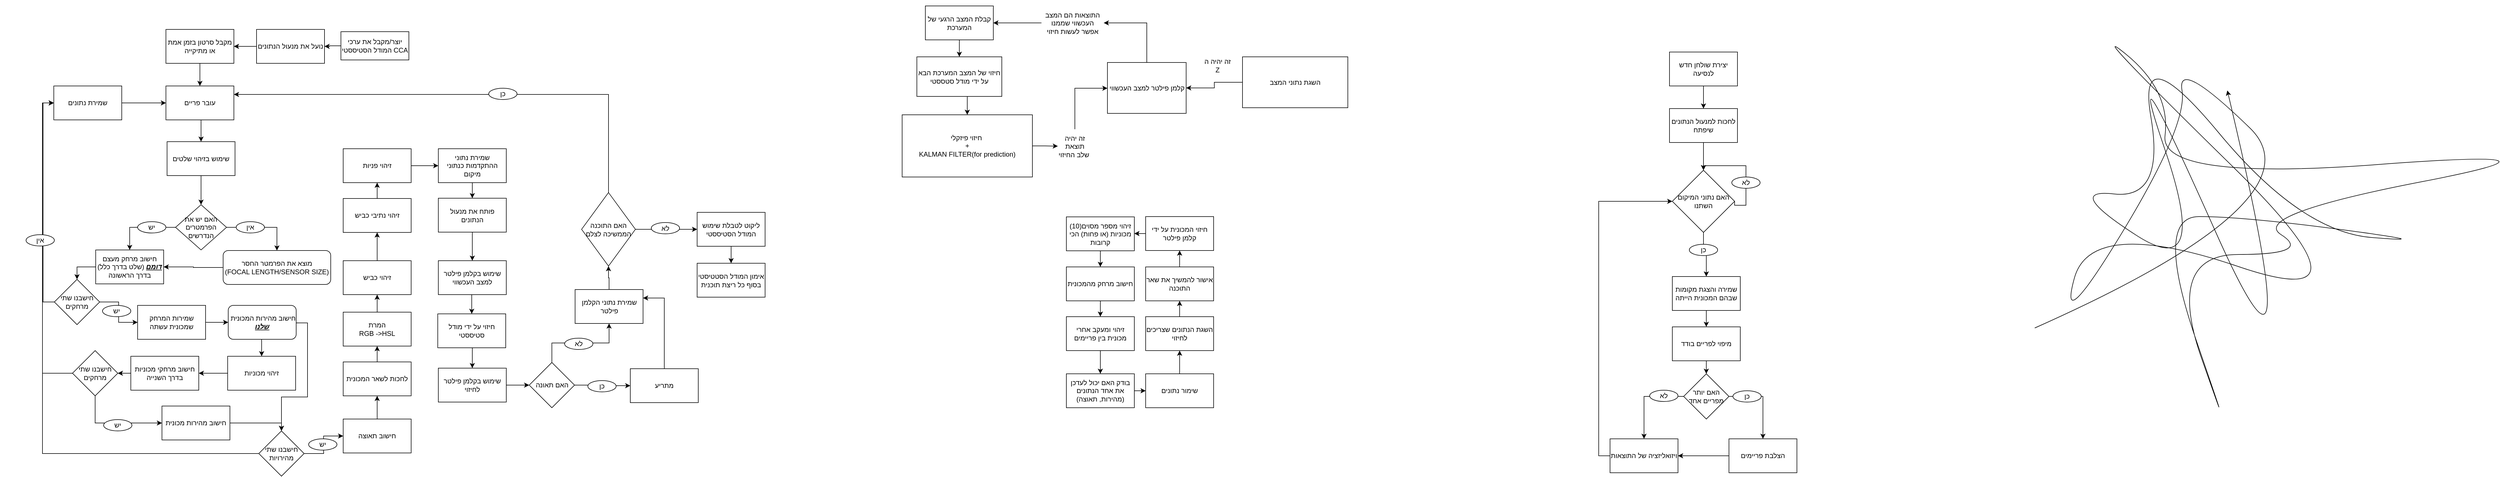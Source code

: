 <mxfile version="22.0.8" type="gitlab">
  <diagram name="Page-1" id="QeGY7YJkOB6Gk27wGhlt">
    <mxGraphModel dx="659" dy="1476" grid="1" gridSize="10" guides="1" tooltips="1" connect="1" arrows="1" fold="1" page="1" pageScale="1" pageWidth="850" pageHeight="1100" math="0" shadow="0">
      <root>
        <mxCell id="0" />
        <mxCell id="1" parent="0" />
        <mxCell id="7zxWy0AGlR2uwlpsadZP-35" value="" style="edgeStyle=orthogonalEdgeStyle;rounded=0;orthogonalLoop=1;jettySize=auto;html=1;" parent="1" source="LMJcDKzFn9YI1MvOlHuu-1" target="LMJcDKzFn9YI1MvOlHuu-96" edge="1">
          <mxGeometry relative="1" as="geometry" />
        </mxCell>
        <mxCell id="LMJcDKzFn9YI1MvOlHuu-1" value="יוצר/מקבל את ערכי המודל הסטיססטי CCA" style="rounded=0;whiteSpace=wrap;html=1;" parent="1" vertex="1">
          <mxGeometry x="709" y="-996" width="120" height="50" as="geometry" />
        </mxCell>
        <mxCell id="LMJcDKzFn9YI1MvOlHuu-8" style="edgeStyle=orthogonalEdgeStyle;rounded=0;orthogonalLoop=1;jettySize=auto;html=1;exitX=0.5;exitY=1;exitDx=0;exitDy=0;entryX=0.5;entryY=0;entryDx=0;entryDy=0;" parent="1" source="LMJcDKzFn9YI1MvOlHuu-29" target="LMJcDKzFn9YI1MvOlHuu-7" edge="1">
          <mxGeometry relative="1" as="geometry" />
        </mxCell>
        <mxCell id="LMJcDKzFn9YI1MvOlHuu-2" value="מקבל סרטון בזמן אמת או מתיקייה" style="rounded=0;whiteSpace=wrap;html=1;" parent="1" vertex="1">
          <mxGeometry x="400" y="-1000" width="120" height="60" as="geometry" />
        </mxCell>
        <mxCell id="LMJcDKzFn9YI1MvOlHuu-12" style="edgeStyle=orthogonalEdgeStyle;rounded=0;orthogonalLoop=1;jettySize=auto;html=1;exitX=0;exitY=0.5;exitDx=0;exitDy=0;entryX=1;entryY=0.5;entryDx=0;entryDy=0;" parent="1" source="LMJcDKzFn9YI1MvOlHuu-5" target="LMJcDKzFn9YI1MvOlHuu-10" edge="1">
          <mxGeometry relative="1" as="geometry" />
        </mxCell>
        <mxCell id="LMJcDKzFn9YI1MvOlHuu-5" value="מוצא את הפרמטר החסר &lt;br&gt;(FOCAL LENGTH/SENSOR SIZE)" style="rounded=1;whiteSpace=wrap;html=1;" parent="1" vertex="1">
          <mxGeometry x="501" y="-609" width="190" height="60" as="geometry" />
        </mxCell>
        <mxCell id="LMJcDKzFn9YI1MvOlHuu-9" style="edgeStyle=orthogonalEdgeStyle;rounded=0;orthogonalLoop=1;jettySize=auto;html=1;exitX=1;exitY=0.5;exitDx=0;exitDy=0;entryX=0.5;entryY=0;entryDx=0;entryDy=0;" parent="1" source="LMJcDKzFn9YI1MvOlHuu-7" target="LMJcDKzFn9YI1MvOlHuu-5" edge="1">
          <mxGeometry relative="1" as="geometry" />
        </mxCell>
        <mxCell id="LMJcDKzFn9YI1MvOlHuu-11" style="edgeStyle=orthogonalEdgeStyle;rounded=0;orthogonalLoop=1;jettySize=auto;html=1;exitX=0;exitY=0.5;exitDx=0;exitDy=0;entryX=0.5;entryY=0;entryDx=0;entryDy=0;" parent="1" source="LMJcDKzFn9YI1MvOlHuu-7" target="LMJcDKzFn9YI1MvOlHuu-10" edge="1">
          <mxGeometry relative="1" as="geometry" />
        </mxCell>
        <mxCell id="LMJcDKzFn9YI1MvOlHuu-7" value="האם יש את הפרמטרים הנדרשים" style="rhombus;whiteSpace=wrap;html=1;" parent="1" vertex="1">
          <mxGeometry x="417" y="-690" width="90" height="80" as="geometry" />
        </mxCell>
        <mxCell id="LMJcDKzFn9YI1MvOlHuu-18" style="edgeStyle=orthogonalEdgeStyle;rounded=0;orthogonalLoop=1;jettySize=auto;html=1;exitX=0;exitY=0.5;exitDx=0;exitDy=0;" parent="1" source="LMJcDKzFn9YI1MvOlHuu-10" target="LMJcDKzFn9YI1MvOlHuu-14" edge="1">
          <mxGeometry relative="1" as="geometry" />
        </mxCell>
        <mxCell id="LMJcDKzFn9YI1MvOlHuu-10" value="חישוב מרחק מעצם &lt;u style=&quot;font-weight: bold; font-style: italic;&quot;&gt;דומם&lt;/u&gt;&amp;nbsp;(שלט בדרך כלל) בדרך הראשונה" style="rounded=0;whiteSpace=wrap;html=1;" parent="1" vertex="1">
          <mxGeometry x="276" y="-610" width="120" height="60" as="geometry" />
        </mxCell>
        <mxCell id="LMJcDKzFn9YI1MvOlHuu-35" style="edgeStyle=orthogonalEdgeStyle;rounded=0;orthogonalLoop=1;jettySize=auto;html=1;exitX=0.5;exitY=1;exitDx=0;exitDy=0;entryX=0.5;entryY=0;entryDx=0;entryDy=0;" parent="1" source="LMJcDKzFn9YI1MvOlHuu-13" target="LMJcDKzFn9YI1MvOlHuu-34" edge="1">
          <mxGeometry relative="1" as="geometry" />
        </mxCell>
        <mxCell id="LMJcDKzFn9YI1MvOlHuu-189" style="edgeStyle=orthogonalEdgeStyle;rounded=0;orthogonalLoop=1;jettySize=auto;html=1;exitX=1;exitY=0.5;exitDx=0;exitDy=0;entryX=0.5;entryY=0;entryDx=0;entryDy=0;" parent="1" source="LMJcDKzFn9YI1MvOlHuu-13" target="LMJcDKzFn9YI1MvOlHuu-56" edge="1">
          <mxGeometry relative="1" as="geometry">
            <Array as="points">
              <mxPoint x="650" y="-481" />
              <mxPoint x="650" y="-350" />
              <mxPoint x="604" y="-350" />
            </Array>
          </mxGeometry>
        </mxCell>
        <mxCell id="LMJcDKzFn9YI1MvOlHuu-13" value="&amp;nbsp;חישוב מהירות המכונית &lt;b&gt;&lt;i&gt;&lt;u&gt;שלנו&lt;/u&gt;&lt;/i&gt;&lt;/b&gt;" style="rounded=1;whiteSpace=wrap;html=1;" parent="1" vertex="1">
          <mxGeometry x="510" y="-512" width="120" height="60" as="geometry" />
        </mxCell>
        <mxCell id="LMJcDKzFn9YI1MvOlHuu-45" style="edgeStyle=orthogonalEdgeStyle;rounded=0;orthogonalLoop=1;jettySize=auto;html=1;exitX=0;exitY=0.5;exitDx=0;exitDy=0;entryX=0;entryY=0.5;entryDx=0;entryDy=0;" parent="1" source="LMJcDKzFn9YI1MvOlHuu-14" target="LMJcDKzFn9YI1MvOlHuu-43" edge="1">
          <mxGeometry relative="1" as="geometry" />
        </mxCell>
        <mxCell id="LMJcDKzFn9YI1MvOlHuu-190" style="edgeStyle=orthogonalEdgeStyle;rounded=0;orthogonalLoop=1;jettySize=auto;html=1;exitX=1;exitY=0.5;exitDx=0;exitDy=0;entryX=0;entryY=0.5;entryDx=0;entryDy=0;" parent="1" source="LMJcDKzFn9YI1MvOlHuu-14" target="LMJcDKzFn9YI1MvOlHuu-186" edge="1">
          <mxGeometry relative="1" as="geometry" />
        </mxCell>
        <mxCell id="LMJcDKzFn9YI1MvOlHuu-14" value="חישבנו שתי מרחקים" style="rhombus;whiteSpace=wrap;html=1;" parent="1" vertex="1">
          <mxGeometry x="203" y="-558" width="80" height="80" as="geometry" />
        </mxCell>
        <mxCell id="LMJcDKzFn9YI1MvOlHuu-15" value="אין" style="ellipse;whiteSpace=wrap;html=1;" parent="1" vertex="1">
          <mxGeometry x="524" y="-660" width="50" height="20" as="geometry" />
        </mxCell>
        <mxCell id="LMJcDKzFn9YI1MvOlHuu-16" value="יש" style="ellipse;whiteSpace=wrap;html=1;" parent="1" vertex="1">
          <mxGeometry x="350" y="-660" width="50" height="20" as="geometry" />
        </mxCell>
        <mxCell id="LMJcDKzFn9YI1MvOlHuu-22" value="" style="edgeStyle=orthogonalEdgeStyle;rounded=0;orthogonalLoop=1;jettySize=auto;html=1;exitX=0.5;exitY=1;exitDx=0;exitDy=0;entryX=0.5;entryY=0;entryDx=0;entryDy=0;" parent="1" source="LMJcDKzFn9YI1MvOlHuu-2" target="LMJcDKzFn9YI1MvOlHuu-21" edge="1">
          <mxGeometry relative="1" as="geometry">
            <mxPoint x="450" y="-920" as="sourcePoint" />
            <mxPoint x="475" y="-780" as="targetPoint" />
          </mxGeometry>
        </mxCell>
        <mxCell id="LMJcDKzFn9YI1MvOlHuu-21" value="עובר פריים" style="rounded=0;whiteSpace=wrap;html=1;" parent="1" vertex="1">
          <mxGeometry x="400" y="-900" width="120" height="60" as="geometry" />
        </mxCell>
        <mxCell id="LMJcDKzFn9YI1MvOlHuu-30" value="" style="edgeStyle=orthogonalEdgeStyle;rounded=0;orthogonalLoop=1;jettySize=auto;html=1;exitX=0.5;exitY=1;exitDx=0;exitDy=0;entryX=0.5;entryY=0;entryDx=0;entryDy=0;" parent="1" source="LMJcDKzFn9YI1MvOlHuu-21" target="LMJcDKzFn9YI1MvOlHuu-29" edge="1">
          <mxGeometry relative="1" as="geometry">
            <mxPoint x="420" y="-840" as="sourcePoint" />
            <mxPoint x="475" y="-690" as="targetPoint" />
          </mxGeometry>
        </mxCell>
        <mxCell id="LMJcDKzFn9YI1MvOlHuu-29" value="שימוש בזיהוי שלטים" style="rounded=0;whiteSpace=wrap;html=1;" parent="1" vertex="1">
          <mxGeometry x="402" y="-801.5" width="120" height="60" as="geometry" />
        </mxCell>
        <mxCell id="7zxWy0AGlR2uwlpsadZP-38" value="" style="edgeStyle=orthogonalEdgeStyle;rounded=0;orthogonalLoop=1;jettySize=auto;html=1;" parent="1" source="LMJcDKzFn9YI1MvOlHuu-34" target="LMJcDKzFn9YI1MvOlHuu-36" edge="1">
          <mxGeometry relative="1" as="geometry" />
        </mxCell>
        <mxCell id="LMJcDKzFn9YI1MvOlHuu-34" value="זיהוי מכוניות" style="rounded=0;whiteSpace=wrap;html=1;" parent="1" vertex="1">
          <mxGeometry x="509" y="-422" width="120" height="60" as="geometry" />
        </mxCell>
        <mxCell id="7zxWy0AGlR2uwlpsadZP-39" value="" style="edgeStyle=orthogonalEdgeStyle;rounded=0;orthogonalLoop=1;jettySize=auto;html=1;" parent="1" source="LMJcDKzFn9YI1MvOlHuu-36" target="LMJcDKzFn9YI1MvOlHuu-38" edge="1">
          <mxGeometry relative="1" as="geometry" />
        </mxCell>
        <mxCell id="LMJcDKzFn9YI1MvOlHuu-36" value="חישוב מרחקי מכוניות בדרך השנייה" style="rounded=0;whiteSpace=wrap;html=1;" parent="1" vertex="1">
          <mxGeometry x="338" y="-422" width="120" height="60" as="geometry" />
        </mxCell>
        <mxCell id="7zxWy0AGlR2uwlpsadZP-43" style="edgeStyle=orthogonalEdgeStyle;rounded=0;orthogonalLoop=1;jettySize=auto;html=1;exitX=0.5;exitY=1;exitDx=0;exitDy=0;entryX=0;entryY=0.5;entryDx=0;entryDy=0;" parent="1" source="LMJcDKzFn9YI1MvOlHuu-38" target="LMJcDKzFn9YI1MvOlHuu-49" edge="1">
          <mxGeometry relative="1" as="geometry" />
        </mxCell>
        <mxCell id="LMJcDKzFn9YI1MvOlHuu-38" value="חישבנו שתי מרחקים" style="rhombus;whiteSpace=wrap;html=1;" parent="1" vertex="1">
          <mxGeometry x="235" y="-432" width="80" height="80" as="geometry" />
        </mxCell>
        <mxCell id="LMJcDKzFn9YI1MvOlHuu-40" style="edgeStyle=orthogonalEdgeStyle;rounded=0;orthogonalLoop=1;jettySize=auto;html=1;exitX=0.5;exitY=1;exitDx=0;exitDy=0;" parent="1" edge="1">
          <mxGeometry relative="1" as="geometry">
            <mxPoint x="115" y="-780" as="sourcePoint" />
            <mxPoint x="115" y="-780" as="targetPoint" />
          </mxGeometry>
        </mxCell>
        <mxCell id="LMJcDKzFn9YI1MvOlHuu-44" value="" style="edgeStyle=orthogonalEdgeStyle;rounded=0;orthogonalLoop=1;jettySize=auto;html=1;exitX=0;exitY=0.5;exitDx=0;exitDy=0;entryX=0;entryY=0.5;entryDx=0;entryDy=0;" parent="1" source="LMJcDKzFn9YI1MvOlHuu-38" target="LMJcDKzFn9YI1MvOlHuu-43" edge="1">
          <mxGeometry relative="1" as="geometry">
            <mxPoint x="140" y="-220" as="sourcePoint" />
            <mxPoint x="360" y="-870" as="targetPoint" />
          </mxGeometry>
        </mxCell>
        <mxCell id="7zxWy0AGlR2uwlpsadZP-56" value="" style="edgeStyle=orthogonalEdgeStyle;rounded=0;orthogonalLoop=1;jettySize=auto;html=1;" parent="1" source="LMJcDKzFn9YI1MvOlHuu-43" target="LMJcDKzFn9YI1MvOlHuu-21" edge="1">
          <mxGeometry relative="1" as="geometry" />
        </mxCell>
        <mxCell id="LMJcDKzFn9YI1MvOlHuu-43" value="שמירת נתונים" style="rounded=0;whiteSpace=wrap;html=1;" parent="1" vertex="1">
          <mxGeometry x="202" y="-900" width="120" height="60" as="geometry" />
        </mxCell>
        <mxCell id="LMJcDKzFn9YI1MvOlHuu-58" style="edgeStyle=orthogonalEdgeStyle;rounded=0;orthogonalLoop=1;jettySize=auto;html=1;exitX=1;exitY=0.5;exitDx=0;exitDy=0;" parent="1" source="LMJcDKzFn9YI1MvOlHuu-49" target="LMJcDKzFn9YI1MvOlHuu-56" edge="1">
          <mxGeometry relative="1" as="geometry">
            <Array as="points">
              <mxPoint x="604" y="-304" />
            </Array>
          </mxGeometry>
        </mxCell>
        <mxCell id="LMJcDKzFn9YI1MvOlHuu-49" value="חישוב מהירות מכונית" style="rounded=0;whiteSpace=wrap;html=1;" parent="1" vertex="1">
          <mxGeometry x="393" y="-334" width="120" height="60" as="geometry" />
        </mxCell>
        <mxCell id="LMJcDKzFn9YI1MvOlHuu-52" value="יש" style="ellipse;whiteSpace=wrap;html=1;" parent="1" vertex="1">
          <mxGeometry x="290" y="-310" width="50" height="20" as="geometry" />
        </mxCell>
        <mxCell id="LMJcDKzFn9YI1MvOlHuu-57" style="edgeStyle=orthogonalEdgeStyle;rounded=0;orthogonalLoop=1;jettySize=auto;html=1;exitX=0;exitY=0.5;exitDx=0;exitDy=0;entryX=0;entryY=0.5;entryDx=0;entryDy=0;" parent="1" source="LMJcDKzFn9YI1MvOlHuu-56" target="LMJcDKzFn9YI1MvOlHuu-43" edge="1">
          <mxGeometry relative="1" as="geometry" />
        </mxCell>
        <mxCell id="LMJcDKzFn9YI1MvOlHuu-63" style="edgeStyle=orthogonalEdgeStyle;rounded=0;orthogonalLoop=1;jettySize=auto;html=1;exitX=1;exitY=0.5;exitDx=0;exitDy=0;entryX=0;entryY=0.5;entryDx=0;entryDy=0;" parent="1" source="LMJcDKzFn9YI1MvOlHuu-56" target="LMJcDKzFn9YI1MvOlHuu-62" edge="1">
          <mxGeometry relative="1" as="geometry" />
        </mxCell>
        <mxCell id="LMJcDKzFn9YI1MvOlHuu-56" value="חישבנו שתי מהירויות" style="rhombus;whiteSpace=wrap;html=1;" parent="1" vertex="1">
          <mxGeometry x="564" y="-290" width="80" height="80" as="geometry" />
        </mxCell>
        <mxCell id="LMJcDKzFn9YI1MvOlHuu-59" value="יש" style="ellipse;whiteSpace=wrap;html=1;" parent="1" vertex="1">
          <mxGeometry x="652" y="-276" width="50" height="20" as="geometry" />
        </mxCell>
        <mxCell id="LMJcDKzFn9YI1MvOlHuu-60" value="אין" style="ellipse;whiteSpace=wrap;html=1;" parent="1" vertex="1">
          <mxGeometry x="153" y="-637" width="50" height="20" as="geometry" />
        </mxCell>
        <mxCell id="7zxWy0AGlR2uwlpsadZP-64" value="" style="edgeStyle=orthogonalEdgeStyle;rounded=0;orthogonalLoop=1;jettySize=auto;html=1;" parent="1" source="dCyXNis5el85JORpCB2Q-27" target="LMJcDKzFn9YI1MvOlHuu-65" edge="1">
          <mxGeometry relative="1" as="geometry" />
        </mxCell>
        <mxCell id="LMJcDKzFn9YI1MvOlHuu-62" value="חישוב תאוצה" style="rounded=0;whiteSpace=wrap;html=1;" parent="1" vertex="1">
          <mxGeometry x="713" y="-311" width="120" height="60" as="geometry" />
        </mxCell>
        <mxCell id="7zxWy0AGlR2uwlpsadZP-44" value="" style="edgeStyle=orthogonalEdgeStyle;rounded=0;orthogonalLoop=1;jettySize=auto;html=1;" parent="1" source="LMJcDKzFn9YI1MvOlHuu-65" target="LMJcDKzFn9YI1MvOlHuu-67" edge="1">
          <mxGeometry relative="1" as="geometry" />
        </mxCell>
        <mxCell id="LMJcDKzFn9YI1MvOlHuu-65" value="המרת&lt;br&gt;RGB -&amp;gt;HSL" style="rounded=0;whiteSpace=wrap;html=1;align=center;" parent="1" vertex="1">
          <mxGeometry x="713" y="-500" width="120" height="60" as="geometry" />
        </mxCell>
        <mxCell id="7zxWy0AGlR2uwlpsadZP-45" style="edgeStyle=orthogonalEdgeStyle;rounded=0;orthogonalLoop=1;jettySize=auto;html=1;exitX=0.5;exitY=0;exitDx=0;exitDy=0;" parent="1" source="LMJcDKzFn9YI1MvOlHuu-67" target="LMJcDKzFn9YI1MvOlHuu-69" edge="1">
          <mxGeometry relative="1" as="geometry" />
        </mxCell>
        <mxCell id="LMJcDKzFn9YI1MvOlHuu-67" value="זיהוי כביש" style="rounded=0;whiteSpace=wrap;html=1;" parent="1" vertex="1">
          <mxGeometry x="713" y="-591" width="120" height="60" as="geometry" />
        </mxCell>
        <mxCell id="7zxWy0AGlR2uwlpsadZP-46" value="" style="edgeStyle=orthogonalEdgeStyle;rounded=0;orthogonalLoop=1;jettySize=auto;html=1;" parent="1" source="LMJcDKzFn9YI1MvOlHuu-69" target="LMJcDKzFn9YI1MvOlHuu-71" edge="1">
          <mxGeometry relative="1" as="geometry" />
        </mxCell>
        <mxCell id="LMJcDKzFn9YI1MvOlHuu-69" value="זיהוי נתיבי כביש" style="rounded=0;whiteSpace=wrap;html=1;" parent="1" vertex="1">
          <mxGeometry x="713" y="-701" width="120" height="60" as="geometry" />
        </mxCell>
        <mxCell id="7zxWy0AGlR2uwlpsadZP-48" value="" style="edgeStyle=orthogonalEdgeStyle;rounded=0;orthogonalLoop=1;jettySize=auto;html=1;" parent="1" source="LMJcDKzFn9YI1MvOlHuu-71" target="LMJcDKzFn9YI1MvOlHuu-184" edge="1">
          <mxGeometry relative="1" as="geometry" />
        </mxCell>
        <mxCell id="LMJcDKzFn9YI1MvOlHuu-71" value="זיהוי פניות" style="rounded=0;whiteSpace=wrap;html=1;" parent="1" vertex="1">
          <mxGeometry x="713" y="-789" width="120" height="60" as="geometry" />
        </mxCell>
        <mxCell id="7zxWy0AGlR2uwlpsadZP-36" value="" style="edgeStyle=orthogonalEdgeStyle;rounded=0;orthogonalLoop=1;jettySize=auto;html=1;" parent="1" source="LMJcDKzFn9YI1MvOlHuu-96" target="LMJcDKzFn9YI1MvOlHuu-2" edge="1">
          <mxGeometry relative="1" as="geometry" />
        </mxCell>
        <mxCell id="LMJcDKzFn9YI1MvOlHuu-96" value="נועל את מנעול הנתונים" style="rounded=0;whiteSpace=wrap;html=1;" parent="1" vertex="1">
          <mxGeometry x="560" y="-1000" width="120" height="60" as="geometry" />
        </mxCell>
        <mxCell id="7zxWy0AGlR2uwlpsadZP-50" value="" style="edgeStyle=orthogonalEdgeStyle;rounded=0;orthogonalLoop=1;jettySize=auto;html=1;" parent="1" source="LMJcDKzFn9YI1MvOlHuu-98" target="7zxWy0AGlR2uwlpsadZP-28" edge="1">
          <mxGeometry relative="1" as="geometry" />
        </mxCell>
        <mxCell id="LMJcDKzFn9YI1MvOlHuu-98" value="פותח את מנעול הנתונים" style="rounded=0;whiteSpace=wrap;html=1;" parent="1" vertex="1">
          <mxGeometry x="881" y="-701.5" width="120" height="60" as="geometry" />
        </mxCell>
        <mxCell id="LMJcDKzFn9YI1MvOlHuu-124" style="edgeStyle=orthogonalEdgeStyle;rounded=0;orthogonalLoop=1;jettySize=auto;html=1;exitX=0.5;exitY=0;exitDx=0;exitDy=0;entryX=1;entryY=0.25;entryDx=0;entryDy=0;" parent="1" source="LMJcDKzFn9YI1MvOlHuu-100" target="LMJcDKzFn9YI1MvOlHuu-21" edge="1">
          <mxGeometry relative="1" as="geometry" />
        </mxCell>
        <mxCell id="LMJcDKzFn9YI1MvOlHuu-100" value="האם התוכנה הממשיכה לצלם" style="rhombus;whiteSpace=wrap;html=1;" parent="1" vertex="1">
          <mxGeometry x="1134" y="-711.5" width="95" height="130" as="geometry" />
        </mxCell>
        <mxCell id="LMJcDKzFn9YI1MvOlHuu-120" value="כן" style="ellipse;whiteSpace=wrap;html=1;" parent="1" vertex="1">
          <mxGeometry x="970" y="-896" width="50" height="20" as="geometry" />
        </mxCell>
        <mxCell id="LMJcDKzFn9YI1MvOlHuu-128" value="אימון המודל הסטטיסטי בסוף כל ריצת תוכנית&lt;span id=&quot;docs-internal-guid-aba16c06-7fff-29e9-74bd-bfd41f4ed161&quot;&gt;&lt;/span&gt;" style="rounded=0;whiteSpace=wrap;html=1;" parent="1" vertex="1">
          <mxGeometry x="1338" y="-586.5" width="120" height="60" as="geometry" />
        </mxCell>
        <mxCell id="LMJcDKzFn9YI1MvOlHuu-178" style="edgeStyle=orthogonalEdgeStyle;rounded=0;orthogonalLoop=1;jettySize=auto;html=1;exitX=0.5;exitY=1;exitDx=0;exitDy=0;entryX=0.5;entryY=0;entryDx=0;entryDy=0;" parent="1" source="LMJcDKzFn9YI1MvOlHuu-173" target="LMJcDKzFn9YI1MvOlHuu-174" edge="1">
          <mxGeometry relative="1" as="geometry" />
        </mxCell>
        <mxCell id="LMJcDKzFn9YI1MvOlHuu-173" value="לחכות למנעול הנתונים שיפתח" style="rounded=0;whiteSpace=wrap;html=1;" parent="1" vertex="1">
          <mxGeometry x="3055" y="-860" width="120" height="60" as="geometry" />
        </mxCell>
        <mxCell id="LMJcDKzFn9YI1MvOlHuu-197" style="edgeStyle=orthogonalEdgeStyle;rounded=0;orthogonalLoop=1;jettySize=auto;html=1;exitX=0.5;exitY=1;exitDx=0;exitDy=0;" parent="1" source="LMJcDKzFn9YI1MvOlHuu-174" target="LMJcDKzFn9YI1MvOlHuu-194" edge="1">
          <mxGeometry relative="1" as="geometry" />
        </mxCell>
        <mxCell id="LMJcDKzFn9YI1MvOlHuu-174" value="האם נתוני המיקום השתנו" style="rhombus;whiteSpace=wrap;html=1;" parent="1" vertex="1">
          <mxGeometry x="3060" y="-751" width="110" height="110" as="geometry" />
        </mxCell>
        <mxCell id="LMJcDKzFn9YI1MvOlHuu-176" style="edgeStyle=orthogonalEdgeStyle;rounded=0;orthogonalLoop=1;jettySize=auto;html=1;exitX=1;exitY=0.5;exitDx=0;exitDy=0;entryX=0.5;entryY=0;entryDx=0;entryDy=0;" parent="1" source="LMJcDKzFn9YI1MvOlHuu-174" target="LMJcDKzFn9YI1MvOlHuu-174" edge="1">
          <mxGeometry relative="1" as="geometry">
            <Array as="points">
              <mxPoint x="3190" y="-689" />
              <mxPoint x="3190" y="-759" />
              <mxPoint x="3115" y="-759" />
            </Array>
          </mxGeometry>
        </mxCell>
        <mxCell id="LMJcDKzFn9YI1MvOlHuu-177" value="לא" style="ellipse;whiteSpace=wrap;html=1;" parent="1" vertex="1">
          <mxGeometry x="3165" y="-739" width="50" height="20" as="geometry" />
        </mxCell>
        <mxCell id="LMJcDKzFn9YI1MvOlHuu-204" style="edgeStyle=orthogonalEdgeStyle;rounded=0;orthogonalLoop=1;jettySize=auto;html=1;exitX=0.5;exitY=1;exitDx=0;exitDy=0;" parent="1" source="LMJcDKzFn9YI1MvOlHuu-180" target="LMJcDKzFn9YI1MvOlHuu-200" edge="1">
          <mxGeometry relative="1" as="geometry" />
        </mxCell>
        <mxCell id="LMJcDKzFn9YI1MvOlHuu-180" value="מיפוי לפריים בודד" style="rounded=0;whiteSpace=wrap;html=1;" parent="1" vertex="1">
          <mxGeometry x="3060" y="-474" width="120" height="60" as="geometry" />
        </mxCell>
        <mxCell id="7zxWy0AGlR2uwlpsadZP-49" value="" style="edgeStyle=orthogonalEdgeStyle;rounded=0;orthogonalLoop=1;jettySize=auto;html=1;" parent="1" source="LMJcDKzFn9YI1MvOlHuu-184" target="LMJcDKzFn9YI1MvOlHuu-98" edge="1">
          <mxGeometry relative="1" as="geometry" />
        </mxCell>
        <mxCell id="LMJcDKzFn9YI1MvOlHuu-184" value="שמירת נתוני ההתקדמות כנתוני מיקום" style="rounded=0;whiteSpace=wrap;html=1;" parent="1" vertex="1">
          <mxGeometry x="881" y="-789" width="120" height="60" as="geometry" />
        </mxCell>
        <mxCell id="7zxWy0AGlR2uwlpsadZP-37" value="" style="edgeStyle=orthogonalEdgeStyle;rounded=0;orthogonalLoop=1;jettySize=auto;html=1;" parent="1" source="LMJcDKzFn9YI1MvOlHuu-186" target="LMJcDKzFn9YI1MvOlHuu-13" edge="1">
          <mxGeometry relative="1" as="geometry" />
        </mxCell>
        <mxCell id="LMJcDKzFn9YI1MvOlHuu-186" value="שמירות המרחק שמכונית עשתה" style="rounded=0;whiteSpace=wrap;html=1;" parent="1" vertex="1">
          <mxGeometry x="350" y="-512" width="120" height="60" as="geometry" />
        </mxCell>
        <mxCell id="LMJcDKzFn9YI1MvOlHuu-188" value="יש" style="ellipse;whiteSpace=wrap;html=1;" parent="1" vertex="1">
          <mxGeometry x="288" y="-512" width="50" height="20" as="geometry" />
        </mxCell>
        <mxCell id="LMJcDKzFn9YI1MvOlHuu-192" style="edgeStyle=orthogonalEdgeStyle;rounded=0;orthogonalLoop=1;jettySize=auto;html=1;exitX=0.5;exitY=1;exitDx=0;exitDy=0;" parent="1" source="LMJcDKzFn9YI1MvOlHuu-191" target="LMJcDKzFn9YI1MvOlHuu-173" edge="1">
          <mxGeometry relative="1" as="geometry" />
        </mxCell>
        <mxCell id="LMJcDKzFn9YI1MvOlHuu-191" value="יצירת שולחן חדש לנסיעה" style="rounded=0;whiteSpace=wrap;html=1;" parent="1" vertex="1">
          <mxGeometry x="3055" y="-960" width="120" height="60" as="geometry" />
        </mxCell>
        <mxCell id="LMJcDKzFn9YI1MvOlHuu-198" style="edgeStyle=orthogonalEdgeStyle;rounded=0;orthogonalLoop=1;jettySize=auto;html=1;exitX=0.5;exitY=1;exitDx=0;exitDy=0;entryX=0.5;entryY=0;entryDx=0;entryDy=0;" parent="1" source="LMJcDKzFn9YI1MvOlHuu-194" target="LMJcDKzFn9YI1MvOlHuu-180" edge="1">
          <mxGeometry relative="1" as="geometry" />
        </mxCell>
        <mxCell id="LMJcDKzFn9YI1MvOlHuu-194" value="שמירה והצגת מקומות שבהם המכונית הייתה" style="rounded=0;whiteSpace=wrap;html=1;" parent="1" vertex="1">
          <mxGeometry x="3060" y="-563" width="120" height="60" as="geometry" />
        </mxCell>
        <mxCell id="LMJcDKzFn9YI1MvOlHuu-208" style="edgeStyle=orthogonalEdgeStyle;rounded=0;orthogonalLoop=1;jettySize=auto;html=1;exitX=0;exitY=0.5;exitDx=0;exitDy=0;entryX=0;entryY=0.5;entryDx=0;entryDy=0;" parent="1" source="LMJcDKzFn9YI1MvOlHuu-195" target="LMJcDKzFn9YI1MvOlHuu-174" edge="1">
          <mxGeometry relative="1" as="geometry" />
        </mxCell>
        <mxCell id="LMJcDKzFn9YI1MvOlHuu-195" value="ויזואליזציה של התוצאות" style="rounded=0;whiteSpace=wrap;html=1;" parent="1" vertex="1">
          <mxGeometry x="2950" y="-276" width="120" height="60" as="geometry" />
        </mxCell>
        <mxCell id="LMJcDKzFn9YI1MvOlHuu-203" style="edgeStyle=orthogonalEdgeStyle;rounded=0;orthogonalLoop=1;jettySize=auto;html=1;exitX=0;exitY=0.5;exitDx=0;exitDy=0;entryX=1;entryY=0.5;entryDx=0;entryDy=0;" parent="1" source="LMJcDKzFn9YI1MvOlHuu-196" target="LMJcDKzFn9YI1MvOlHuu-195" edge="1">
          <mxGeometry relative="1" as="geometry" />
        </mxCell>
        <mxCell id="LMJcDKzFn9YI1MvOlHuu-196" value="הצלבת פריימים" style="rounded=0;whiteSpace=wrap;html=1;" parent="1" vertex="1">
          <mxGeometry x="3160" y="-276" width="120" height="60" as="geometry" />
        </mxCell>
        <mxCell id="LMJcDKzFn9YI1MvOlHuu-202" style="edgeStyle=orthogonalEdgeStyle;rounded=0;orthogonalLoop=1;jettySize=auto;html=1;exitX=0;exitY=0.5;exitDx=0;exitDy=0;entryX=0.5;entryY=0;entryDx=0;entryDy=0;" parent="1" source="LMJcDKzFn9YI1MvOlHuu-200" target="LMJcDKzFn9YI1MvOlHuu-195" edge="1">
          <mxGeometry relative="1" as="geometry" />
        </mxCell>
        <mxCell id="LMJcDKzFn9YI1MvOlHuu-209" style="edgeStyle=orthogonalEdgeStyle;rounded=0;orthogonalLoop=1;jettySize=auto;html=1;exitX=1;exitY=0.5;exitDx=0;exitDy=0;entryX=0.5;entryY=0;entryDx=0;entryDy=0;" parent="1" source="LMJcDKzFn9YI1MvOlHuu-200" target="LMJcDKzFn9YI1MvOlHuu-196" edge="1">
          <mxGeometry relative="1" as="geometry" />
        </mxCell>
        <mxCell id="LMJcDKzFn9YI1MvOlHuu-200" value="האם יותר מפריים אחד" style="rhombus;whiteSpace=wrap;html=1;" parent="1" vertex="1">
          <mxGeometry x="3080" y="-391" width="80" height="80" as="geometry" />
        </mxCell>
        <mxCell id="LMJcDKzFn9YI1MvOlHuu-205" value="לא" style="ellipse;whiteSpace=wrap;html=1;" parent="1" vertex="1">
          <mxGeometry x="3020" y="-362" width="50" height="20" as="geometry" />
        </mxCell>
        <mxCell id="LMJcDKzFn9YI1MvOlHuu-206" value="כן" style="ellipse;whiteSpace=wrap;html=1;" parent="1" vertex="1">
          <mxGeometry x="3090" y="-620" width="50" height="20" as="geometry" />
        </mxCell>
        <mxCell id="LMJcDKzFn9YI1MvOlHuu-207" value="כן" style="ellipse;whiteSpace=wrap;html=1;" parent="1" vertex="1">
          <mxGeometry x="3167" y="-361" width="50" height="20" as="geometry" />
        </mxCell>
        <mxCell id="LMJcDKzFn9YI1MvOlHuu-214" value="" style="edgeStyle=orthogonalEdgeStyle;rounded=0;orthogonalLoop=1;jettySize=auto;html=1;exitX=1;exitY=0.5;exitDx=0;exitDy=0;entryX=0;entryY=0.5;entryDx=0;entryDy=0;" parent="1" source="LMJcDKzFn9YI1MvOlHuu-100" target="LMJcDKzFn9YI1MvOlHuu-213" edge="1">
          <mxGeometry relative="1" as="geometry">
            <mxPoint x="1259" y="-274" as="sourcePoint" />
            <mxPoint x="1624" y="-274" as="targetPoint" />
          </mxGeometry>
        </mxCell>
        <mxCell id="LMJcDKzFn9YI1MvOlHuu-216" style="edgeStyle=orthogonalEdgeStyle;rounded=0;orthogonalLoop=1;jettySize=auto;html=1;exitX=0.5;exitY=1;exitDx=0;exitDy=0;entryX=0.5;entryY=0;entryDx=0;entryDy=0;" parent="1" source="LMJcDKzFn9YI1MvOlHuu-213" target="LMJcDKzFn9YI1MvOlHuu-128" edge="1">
          <mxGeometry relative="1" as="geometry" />
        </mxCell>
        <mxCell id="LMJcDKzFn9YI1MvOlHuu-213" value="ליקוט לטבלת שימוש המודל הסטיססטי" style="rounded=0;whiteSpace=wrap;html=1;" parent="1" vertex="1">
          <mxGeometry x="1338" y="-676.5" width="120" height="60" as="geometry" />
        </mxCell>
        <mxCell id="LMJcDKzFn9YI1MvOlHuu-215" value="לא" style="ellipse;whiteSpace=wrap;html=1;" parent="1" vertex="1">
          <mxGeometry x="1257" y="-658.5" width="50" height="20" as="geometry" />
        </mxCell>
        <mxCell id="FR6d8AguLFO8g1oIfc2z-9" style="edgeStyle=orthogonalEdgeStyle;rounded=0;orthogonalLoop=1;jettySize=auto;html=1;exitX=0.5;exitY=1;exitDx=0;exitDy=0;entryX=0.5;entryY=0;entryDx=0;entryDy=0;" parent="1" source="FR6d8AguLFO8g1oIfc2z-1" target="FR6d8AguLFO8g1oIfc2z-2" edge="1">
          <mxGeometry relative="1" as="geometry" />
        </mxCell>
        <mxCell id="FR6d8AguLFO8g1oIfc2z-1" value="קבלת המצב הרגעי של המערכת" style="rounded=0;whiteSpace=wrap;html=1;" parent="1" vertex="1">
          <mxGeometry x="1741" y="-1041.5" width="120" height="60" as="geometry" />
        </mxCell>
        <mxCell id="FR6d8AguLFO8g1oIfc2z-10" style="edgeStyle=orthogonalEdgeStyle;rounded=0;orthogonalLoop=1;jettySize=auto;html=1;exitX=0.5;exitY=1;exitDx=0;exitDy=0;entryX=0.5;entryY=0;entryDx=0;entryDy=0;" parent="1" source="FR6d8AguLFO8g1oIfc2z-2" target="FR6d8AguLFO8g1oIfc2z-3" edge="1">
          <mxGeometry relative="1" as="geometry" />
        </mxCell>
        <mxCell id="FR6d8AguLFO8g1oIfc2z-2" value="חיזוי של המצב המערכת הבא על ידי מודל סטססטי" style="rounded=0;whiteSpace=wrap;html=1;" parent="1" vertex="1">
          <mxGeometry x="1726" y="-951.5" width="150" height="70" as="geometry" />
        </mxCell>
        <mxCell id="FR6d8AguLFO8g1oIfc2z-6" style="edgeStyle=orthogonalEdgeStyle;rounded=0;orthogonalLoop=1;jettySize=auto;html=1;exitX=0.5;exitY=0;exitDx=0;exitDy=0;entryX=0;entryY=0.5;entryDx=0;entryDy=0;" parent="1" source="FR6d8AguLFO8g1oIfc2z-12" edge="1">
          <mxGeometry relative="1" as="geometry">
            <Array as="points">
              <mxPoint x="2005" y="-896" />
            </Array>
            <mxPoint x="2035" y="-792.98" as="sourcePoint" />
            <mxPoint x="2062.5" y="-895.98" as="targetPoint" />
          </mxGeometry>
        </mxCell>
        <mxCell id="FR6d8AguLFO8g1oIfc2z-3" value="חיזוי פיזקלי&amp;nbsp;&lt;br&gt;+&lt;br&gt;KALMAN FILTER(for prediction)" style="rounded=0;whiteSpace=wrap;html=1;" parent="1" vertex="1">
          <mxGeometry x="1700" y="-849" width="230" height="110" as="geometry" />
        </mxCell>
        <mxCell id="FR6d8AguLFO8g1oIfc2z-7" style="edgeStyle=orthogonalEdgeStyle;rounded=0;orthogonalLoop=1;jettySize=auto;html=1;exitX=0;exitY=0.5;exitDx=0;exitDy=0;entryX=1;entryY=0.5;entryDx=0;entryDy=0;" parent="1" source="FR6d8AguLFO8g1oIfc2z-4" target="FR6d8AguLFO8g1oIfc2z-5" edge="1">
          <mxGeometry relative="1" as="geometry" />
        </mxCell>
        <mxCell id="FR6d8AguLFO8g1oIfc2z-4" value="השגת נתוני המצב" style="rounded=0;whiteSpace=wrap;html=1;" parent="1" vertex="1">
          <mxGeometry x="2301" y="-951.5" width="186" height="90" as="geometry" />
        </mxCell>
        <mxCell id="FR6d8AguLFO8g1oIfc2z-17" style="edgeStyle=orthogonalEdgeStyle;rounded=0;orthogonalLoop=1;jettySize=auto;html=1;exitX=0.5;exitY=0;exitDx=0;exitDy=0;entryX=1;entryY=0.5;entryDx=0;entryDy=0;" parent="1" source="FR6d8AguLFO8g1oIfc2z-5" target="FR6d8AguLFO8g1oIfc2z-14" edge="1">
          <mxGeometry relative="1" as="geometry" />
        </mxCell>
        <mxCell id="FR6d8AguLFO8g1oIfc2z-5" value="קלמן פילטר למצב העכשווי" style="rounded=0;whiteSpace=wrap;html=1;" parent="1" vertex="1">
          <mxGeometry x="2062.5" y="-941.5" width="139" height="90" as="geometry" />
        </mxCell>
        <mxCell id="FR6d8AguLFO8g1oIfc2z-11" value="זה יהיה ה&lt;br&gt;Z" style="text;html=1;strokeColor=none;fillColor=none;align=center;verticalAlign=middle;whiteSpace=wrap;rounded=0;" parent="1" vertex="1">
          <mxGeometry x="2222" y="-951.5" width="70" height="30" as="geometry" />
        </mxCell>
        <mxCell id="FR6d8AguLFO8g1oIfc2z-13" value="" style="edgeStyle=orthogonalEdgeStyle;rounded=0;orthogonalLoop=1;jettySize=auto;html=1;exitX=1;exitY=0.5;exitDx=0;exitDy=0;entryX=0;entryY=0.5;entryDx=0;entryDy=0;" parent="1" source="FR6d8AguLFO8g1oIfc2z-3" target="FR6d8AguLFO8g1oIfc2z-12" edge="1">
          <mxGeometry relative="1" as="geometry">
            <mxPoint x="1941" y="-766.5" as="sourcePoint" />
            <mxPoint x="2063" y="-896.5" as="targetPoint" />
          </mxGeometry>
        </mxCell>
        <mxCell id="FR6d8AguLFO8g1oIfc2z-12" value="זה יהיה תוצאת שלב החיזוי&amp;nbsp;" style="text;html=1;strokeColor=none;fillColor=none;align=center;verticalAlign=middle;whiteSpace=wrap;rounded=0;" parent="1" vertex="1">
          <mxGeometry x="1975" y="-823.5" width="60" height="60" as="geometry" />
        </mxCell>
        <mxCell id="FR6d8AguLFO8g1oIfc2z-18" style="edgeStyle=orthogonalEdgeStyle;rounded=0;orthogonalLoop=1;jettySize=auto;html=1;exitX=0;exitY=0.5;exitDx=0;exitDy=0;entryX=1;entryY=0.5;entryDx=0;entryDy=0;" parent="1" source="FR6d8AguLFO8g1oIfc2z-14" target="FR6d8AguLFO8g1oIfc2z-1" edge="1">
          <mxGeometry relative="1" as="geometry" />
        </mxCell>
        <mxCell id="FR6d8AguLFO8g1oIfc2z-14" value="התוצאות הם המצב העכשווי שממנו אפשר לעשות חיזוי" style="text;html=1;strokeColor=none;fillColor=none;align=center;verticalAlign=middle;whiteSpace=wrap;rounded=0;" parent="1" vertex="1">
          <mxGeometry x="1946" y="-1051.5" width="110" height="80" as="geometry" />
        </mxCell>
        <mxCell id="7zxWy0AGlR2uwlpsadZP-52" style="edgeStyle=orthogonalEdgeStyle;rounded=0;orthogonalLoop=1;jettySize=auto;html=1;exitX=0.5;exitY=1;exitDx=0;exitDy=0;entryX=0.5;entryY=0;entryDx=0;entryDy=0;" parent="1" source="7zxWy0AGlR2uwlpsadZP-2" target="7zxWy0AGlR2uwlpsadZP-4" edge="1">
          <mxGeometry relative="1" as="geometry" />
        </mxCell>
        <mxCell id="7zxWy0AGlR2uwlpsadZP-2" value="חיזוי על ידי מודל סטיססטי" style="rounded=0;whiteSpace=wrap;html=1;" parent="1" vertex="1">
          <mxGeometry x="880" y="-497" width="120" height="60" as="geometry" />
        </mxCell>
        <mxCell id="7zxWy0AGlR2uwlpsadZP-18" value="" style="edgeStyle=orthogonalEdgeStyle;rounded=0;orthogonalLoop=1;jettySize=auto;html=1;" parent="1" source="7zxWy0AGlR2uwlpsadZP-4" target="7zxWy0AGlR2uwlpsadZP-13" edge="1">
          <mxGeometry relative="1" as="geometry" />
        </mxCell>
        <mxCell id="7zxWy0AGlR2uwlpsadZP-4" value="שימוש בקלמן פילטר לחיזוי" style="rounded=0;whiteSpace=wrap;html=1;" parent="1" vertex="1">
          <mxGeometry x="881" y="-401" width="120" height="60" as="geometry" />
        </mxCell>
        <mxCell id="7zxWy0AGlR2uwlpsadZP-53" style="edgeStyle=orthogonalEdgeStyle;rounded=0;orthogonalLoop=1;jettySize=auto;html=1;exitX=1;exitY=0.5;exitDx=0;exitDy=0;" parent="1" source="7zxWy0AGlR2uwlpsadZP-13" target="7zxWy0AGlR2uwlpsadZP-14" edge="1">
          <mxGeometry relative="1" as="geometry" />
        </mxCell>
        <mxCell id="7zxWy0AGlR2uwlpsadZP-58" style="edgeStyle=orthogonalEdgeStyle;rounded=0;orthogonalLoop=1;jettySize=auto;html=1;exitX=0.5;exitY=0;exitDx=0;exitDy=0;entryX=0.5;entryY=1;entryDx=0;entryDy=0;" parent="1" source="7zxWy0AGlR2uwlpsadZP-13" target="7zxWy0AGlR2uwlpsadZP-30" edge="1">
          <mxGeometry relative="1" as="geometry" />
        </mxCell>
        <mxCell id="7zxWy0AGlR2uwlpsadZP-13" value="האם תאונה" style="rhombus;whiteSpace=wrap;html=1;" parent="1" vertex="1">
          <mxGeometry x="1041.5" y="-411" width="80" height="80" as="geometry" />
        </mxCell>
        <mxCell id="7zxWy0AGlR2uwlpsadZP-62" style="edgeStyle=orthogonalEdgeStyle;rounded=0;orthogonalLoop=1;jettySize=auto;html=1;exitX=0.5;exitY=0;exitDx=0;exitDy=0;entryX=1;entryY=0.25;entryDx=0;entryDy=0;" parent="1" source="7zxWy0AGlR2uwlpsadZP-14" target="7zxWy0AGlR2uwlpsadZP-30" edge="1">
          <mxGeometry relative="1" as="geometry" />
        </mxCell>
        <mxCell id="7zxWy0AGlR2uwlpsadZP-14" value="מתריע" style="rounded=0;whiteSpace=wrap;html=1;" parent="1" vertex="1">
          <mxGeometry x="1220" y="-400" width="120" height="60" as="geometry" />
        </mxCell>
        <mxCell id="7zxWy0AGlR2uwlpsadZP-16" value="כן" style="ellipse;whiteSpace=wrap;html=1;" parent="1" vertex="1">
          <mxGeometry x="1145" y="-379" width="50" height="20" as="geometry" />
        </mxCell>
        <mxCell id="7zxWy0AGlR2uwlpsadZP-51" style="edgeStyle=orthogonalEdgeStyle;rounded=0;orthogonalLoop=1;jettySize=auto;html=1;exitX=0.5;exitY=1;exitDx=0;exitDy=0;entryX=0.5;entryY=0;entryDx=0;entryDy=0;" parent="1" source="7zxWy0AGlR2uwlpsadZP-28" target="7zxWy0AGlR2uwlpsadZP-2" edge="1">
          <mxGeometry relative="1" as="geometry" />
        </mxCell>
        <mxCell id="7zxWy0AGlR2uwlpsadZP-28" value="שימוש בקלמן פילטר למצב העכשווי" style="rounded=0;whiteSpace=wrap;html=1;" parent="1" vertex="1">
          <mxGeometry x="881" y="-591" width="120" height="60" as="geometry" />
        </mxCell>
        <mxCell id="7zxWy0AGlR2uwlpsadZP-32" value="" style="edgeStyle=orthogonalEdgeStyle;rounded=0;orthogonalLoop=1;jettySize=auto;html=1;" parent="1" source="7zxWy0AGlR2uwlpsadZP-30" target="LMJcDKzFn9YI1MvOlHuu-100" edge="1">
          <mxGeometry relative="1" as="geometry" />
        </mxCell>
        <mxCell id="7zxWy0AGlR2uwlpsadZP-30" value="שמירת נתוני הקלמן פילטר" style="rounded=0;whiteSpace=wrap;html=1;" parent="1" vertex="1">
          <mxGeometry x="1122.5" y="-540" width="120" height="60" as="geometry" />
        </mxCell>
        <mxCell id="7zxWy0AGlR2uwlpsadZP-60" value="לא" style="ellipse;whiteSpace=wrap;html=1;" parent="1" vertex="1">
          <mxGeometry x="1104" y="-454" width="50" height="20" as="geometry" />
        </mxCell>
        <mxCell id="dCyXNis5el85JORpCB2Q-11" value="" style="edgeStyle=orthogonalEdgeStyle;rounded=0;orthogonalLoop=1;jettySize=auto;html=1;" edge="1" parent="1" source="dCyXNis5el85JORpCB2Q-4" target="dCyXNis5el85JORpCB2Q-6">
          <mxGeometry relative="1" as="geometry" />
        </mxCell>
        <mxCell id="dCyXNis5el85JORpCB2Q-4" value="זיהוי מספר מסוים(10) מכוניות (או פחות) הכי קרובות" style="rounded=0;whiteSpace=wrap;html=1;" vertex="1" parent="1">
          <mxGeometry x="1990" y="-668.5" width="120" height="60" as="geometry" />
        </mxCell>
        <mxCell id="dCyXNis5el85JORpCB2Q-14" value="" style="edgeStyle=orthogonalEdgeStyle;rounded=0;orthogonalLoop=1;jettySize=auto;html=1;" edge="1" parent="1" source="dCyXNis5el85JORpCB2Q-6" target="dCyXNis5el85JORpCB2Q-13">
          <mxGeometry relative="1" as="geometry" />
        </mxCell>
        <mxCell id="dCyXNis5el85JORpCB2Q-6" value="חישוב מרחק מהמכונית" style="rounded=0;whiteSpace=wrap;html=1;" vertex="1" parent="1">
          <mxGeometry x="1990" y="-580" width="120" height="60" as="geometry" />
        </mxCell>
        <mxCell id="dCyXNis5el85JORpCB2Q-10" value="" style="curved=1;endArrow=classic;html=1;rounded=0;" edge="1" parent="1">
          <mxGeometry width="50" height="50" relative="1" as="geometry">
            <mxPoint x="3700" y="-472" as="sourcePoint" />
            <mxPoint x="4040" y="-892" as="targetPoint" />
            <Array as="points">
              <mxPoint x="4210" y="-699" />
              <mxPoint x="3950" y="-952" />
              <mxPoint x="3970" y="-832" />
              <mxPoint x="3740" y="-452" />
              <mxPoint x="3800" y="-669" />
              <mxPoint x="4320" y="-492" />
              <mxPoint x="3780" y="-1022" />
              <mxPoint x="3940" y="-892" />
              <mxPoint x="3920" y="-732" />
              <mxPoint x="4690" y="-790" />
              <mxPoint x="4080" y="-672" />
              <mxPoint x="4190" y="-602" />
              <mxPoint x="3930" y="-602" />
              <mxPoint x="4060" y="-232" />
              <mxPoint x="3910" y="-669" />
              <mxPoint x="4070" y="-669" />
              <mxPoint x="4420" y="-622" />
              <mxPoint x="4170" y="-642" />
              <mxPoint x="3880" y="-992" />
              <mxPoint x="3930" y="-699" />
              <mxPoint x="3750" y="-719" />
              <mxPoint x="4010" y="-552" />
              <mxPoint x="3850" y="-1022" />
              <mxPoint x="4190" y="-259" />
            </Array>
          </mxGeometry>
        </mxCell>
        <mxCell id="dCyXNis5el85JORpCB2Q-22" value="" style="edgeStyle=orthogonalEdgeStyle;rounded=0;orthogonalLoop=1;jettySize=auto;html=1;" edge="1" parent="1" source="dCyXNis5el85JORpCB2Q-12" target="dCyXNis5el85JORpCB2Q-20">
          <mxGeometry relative="1" as="geometry" />
        </mxCell>
        <mxCell id="dCyXNis5el85JORpCB2Q-12" value="שימור נתונים" style="rounded=0;whiteSpace=wrap;html=1;" vertex="1" parent="1">
          <mxGeometry x="2130" y="-391" width="120" height="60" as="geometry" />
        </mxCell>
        <mxCell id="dCyXNis5el85JORpCB2Q-16" value="" style="edgeStyle=orthogonalEdgeStyle;rounded=0;orthogonalLoop=1;jettySize=auto;html=1;" edge="1" parent="1" source="dCyXNis5el85JORpCB2Q-13" target="dCyXNis5el85JORpCB2Q-15">
          <mxGeometry relative="1" as="geometry" />
        </mxCell>
        <mxCell id="dCyXNis5el85JORpCB2Q-13" value="זיהוי ומעקב אחרי מכונית בין פריימים" style="rounded=0;whiteSpace=wrap;html=1;" vertex="1" parent="1">
          <mxGeometry x="1990" y="-492" width="120" height="60" as="geometry" />
        </mxCell>
        <mxCell id="dCyXNis5el85JORpCB2Q-17" value="" style="edgeStyle=orthogonalEdgeStyle;rounded=0;orthogonalLoop=1;jettySize=auto;html=1;" edge="1" parent="1" source="dCyXNis5el85JORpCB2Q-15" target="dCyXNis5el85JORpCB2Q-12">
          <mxGeometry relative="1" as="geometry" />
        </mxCell>
        <mxCell id="dCyXNis5el85JORpCB2Q-15" value="בודק האם יכול לעדכן את אחד הנתונים (מהירות, תאוצה)" style="rounded=0;whiteSpace=wrap;html=1;" vertex="1" parent="1">
          <mxGeometry x="1990" y="-391" width="120" height="60" as="geometry" />
        </mxCell>
        <mxCell id="dCyXNis5el85JORpCB2Q-26" value="" style="edgeStyle=orthogonalEdgeStyle;rounded=0;orthogonalLoop=1;jettySize=auto;html=1;" edge="1" parent="1" source="dCyXNis5el85JORpCB2Q-18" target="dCyXNis5el85JORpCB2Q-4">
          <mxGeometry relative="1" as="geometry" />
        </mxCell>
        <mxCell id="dCyXNis5el85JORpCB2Q-18" value="חיזוי המכונית על ידי קלמן פילטר" style="rounded=0;whiteSpace=wrap;html=1;" vertex="1" parent="1">
          <mxGeometry x="2130" y="-669" width="120" height="60" as="geometry" />
        </mxCell>
        <mxCell id="dCyXNis5el85JORpCB2Q-24" value="" style="edgeStyle=orthogonalEdgeStyle;rounded=0;orthogonalLoop=1;jettySize=auto;html=1;" edge="1" parent="1" source="dCyXNis5el85JORpCB2Q-20" target="dCyXNis5el85JORpCB2Q-23">
          <mxGeometry relative="1" as="geometry" />
        </mxCell>
        <mxCell id="dCyXNis5el85JORpCB2Q-20" value="השגת הנתונים שצריכים לחיזוי" style="rounded=0;whiteSpace=wrap;html=1;" vertex="1" parent="1">
          <mxGeometry x="2130" y="-492" width="120" height="60" as="geometry" />
        </mxCell>
        <mxCell id="dCyXNis5el85JORpCB2Q-25" value="" style="edgeStyle=orthogonalEdgeStyle;rounded=0;orthogonalLoop=1;jettySize=auto;html=1;" edge="1" parent="1" source="dCyXNis5el85JORpCB2Q-23" target="dCyXNis5el85JORpCB2Q-18">
          <mxGeometry relative="1" as="geometry" />
        </mxCell>
        <mxCell id="dCyXNis5el85JORpCB2Q-23" value="אישור להמשיך את שאר התוכנה" style="rounded=0;whiteSpace=wrap;html=1;" vertex="1" parent="1">
          <mxGeometry x="2130" y="-580" width="120" height="60" as="geometry" />
        </mxCell>
        <mxCell id="dCyXNis5el85JORpCB2Q-29" value="" style="edgeStyle=orthogonalEdgeStyle;rounded=0;orthogonalLoop=1;jettySize=auto;html=1;" edge="1" parent="1" source="LMJcDKzFn9YI1MvOlHuu-62" target="dCyXNis5el85JORpCB2Q-27">
          <mxGeometry relative="1" as="geometry">
            <mxPoint x="773" y="-345" as="sourcePoint" />
            <mxPoint x="773" y="-440" as="targetPoint" />
          </mxGeometry>
        </mxCell>
        <mxCell id="dCyXNis5el85JORpCB2Q-27" value="לחכות לשאר המכונית" style="rounded=0;whiteSpace=wrap;html=1;" vertex="1" parent="1">
          <mxGeometry x="713" y="-412" width="120" height="60" as="geometry" />
        </mxCell>
      </root>
    </mxGraphModel>
  </diagram>
</mxfile>
